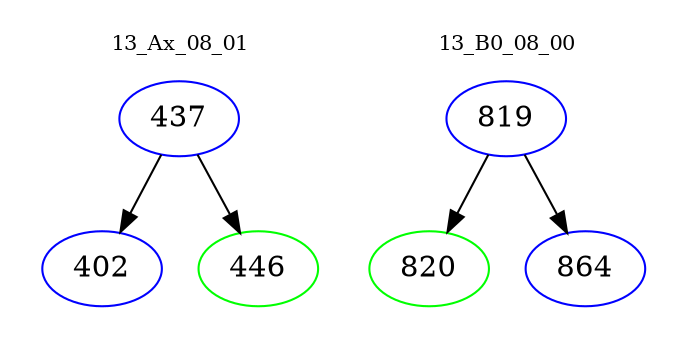 digraph{
subgraph cluster_0 {
color = white
label = "13_Ax_08_01";
fontsize=10;
T0_437 [label="437", color="blue"]
T0_437 -> T0_402 [color="black"]
T0_402 [label="402", color="blue"]
T0_437 -> T0_446 [color="black"]
T0_446 [label="446", color="green"]
}
subgraph cluster_1 {
color = white
label = "13_B0_08_00";
fontsize=10;
T1_819 [label="819", color="blue"]
T1_819 -> T1_820 [color="black"]
T1_820 [label="820", color="green"]
T1_819 -> T1_864 [color="black"]
T1_864 [label="864", color="blue"]
}
}

